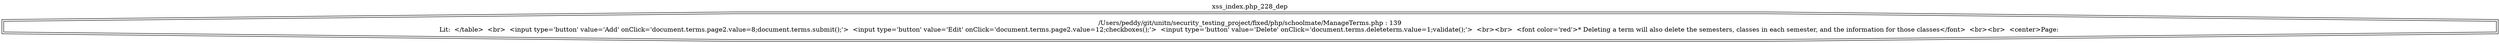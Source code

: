 digraph cfg {
  label="xss_index.php_228_dep";
  labelloc=t;
  n1 [shape=doubleoctagon, label="/Users/peddy/git/unitn/security_testing_project/fixed/php/schoolmate/ManageTerms.php : 139\nLit:  </table>  <br>  <input type='button' value='Add' onClick='document.terms.page2.value=8;document.terms.submit();'>  <input type='button' value='Edit' onClick='document.terms.page2.value=12;checkboxes();'>  <input type='button' value='Delete' onClick='document.terms.deleteterm.value=1;validate();'>  <br><br>  <font color='red'>* Deleting a term will also delete the semesters, classes in each semester, and the information for those classes</font>	<br><br>  <center>Page: \n"];
}
